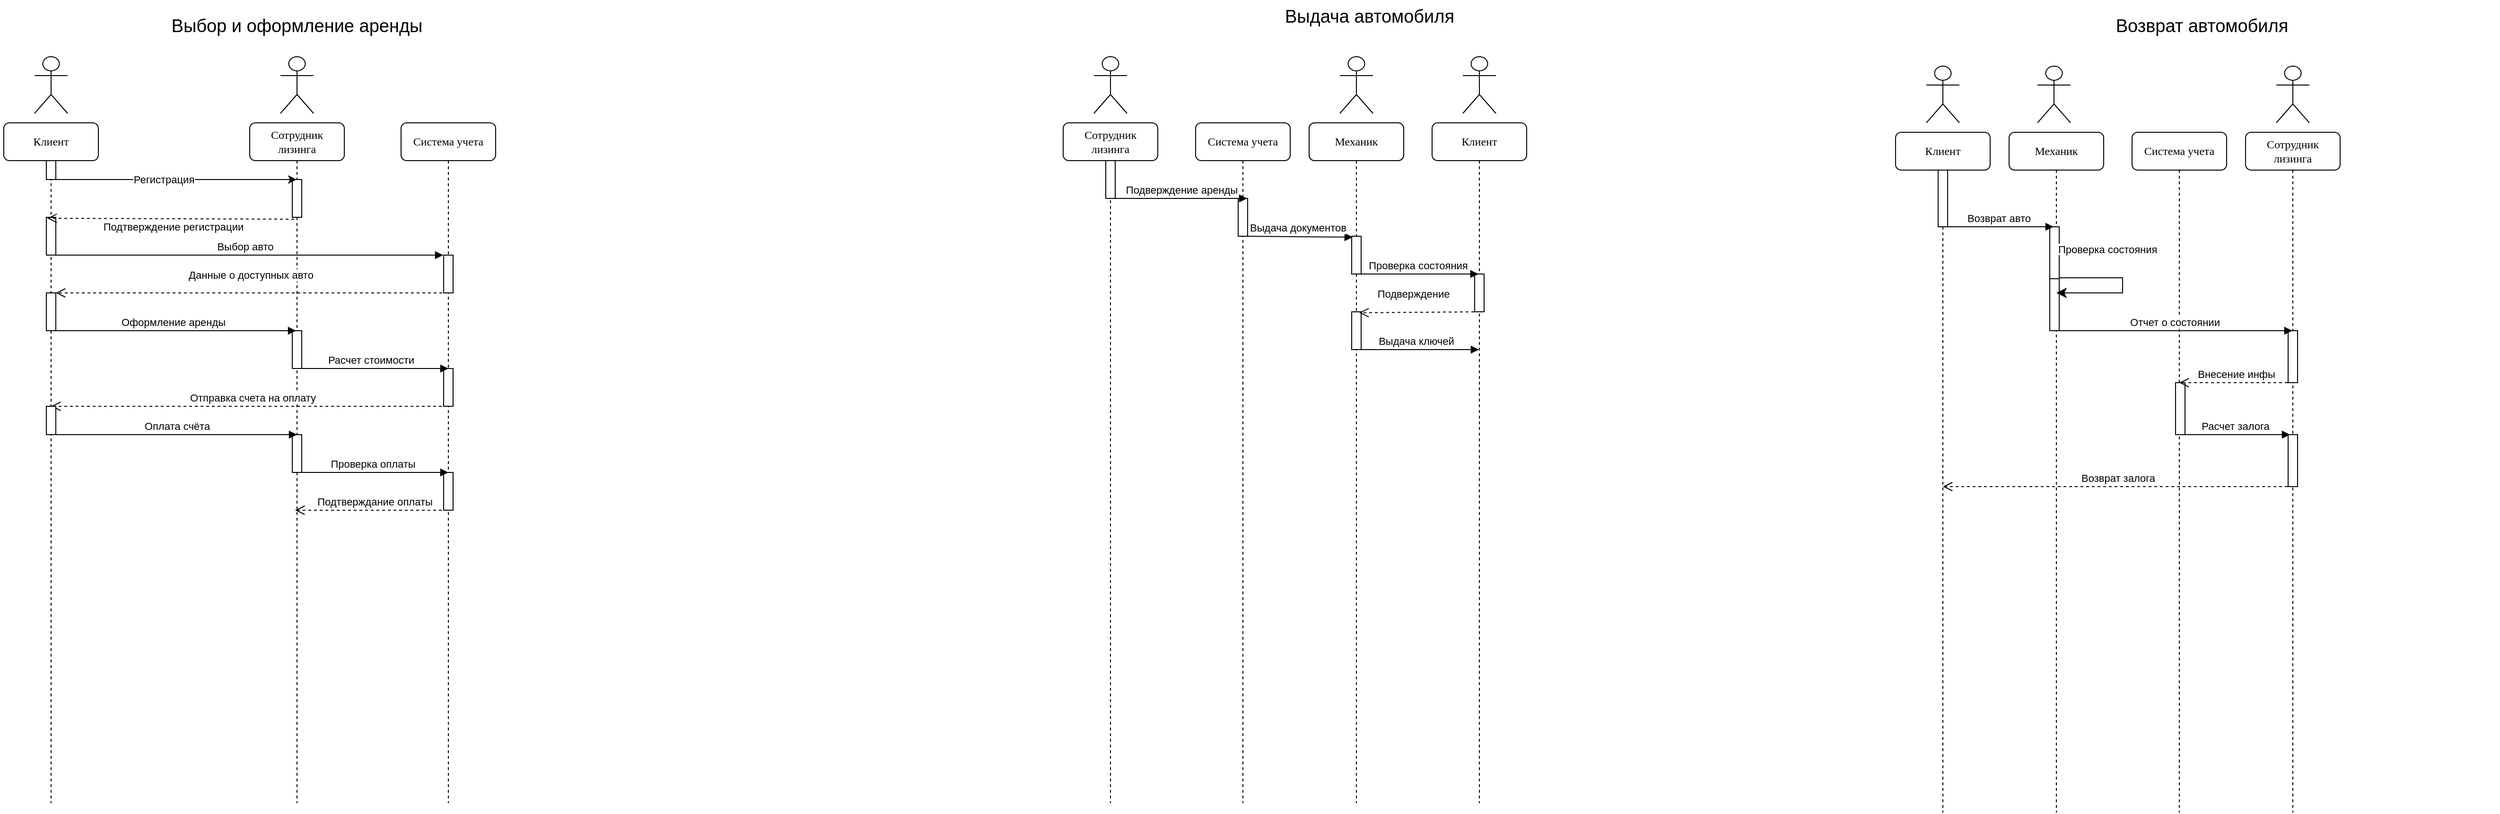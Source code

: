 <mxfile version="24.8.4">
  <diagram name="Страница — 1" id="M0-9FOMKnF73tF99gYo6">
    <mxGraphModel dx="3447" dy="3311" grid="1" gridSize="10" guides="1" tooltips="1" connect="1" arrows="1" fold="1" page="1" pageScale="1" pageWidth="1654" pageHeight="2336" math="0" shadow="0">
      <root>
        <mxCell id="0" />
        <mxCell id="1" parent="0" />
        <mxCell id="7KNHdA3k9laCxYrj6f59-1" value="Сотрудник лизинга" style="shape=umlLifeline;perimeter=lifelinePerimeter;whiteSpace=wrap;html=1;container=1;collapsible=0;recursiveResize=0;outlineConnect=0;rounded=1;shadow=0;comic=0;labelBackgroundColor=none;strokeWidth=1;fontFamily=Verdana;fontSize=12;align=center;" parent="1" vertex="1">
          <mxGeometry x="240" y="80" width="100" height="720" as="geometry" />
        </mxCell>
        <mxCell id="7KNHdA3k9laCxYrj6f59-4" value="" style="html=1;points=[];perimeter=orthogonalPerimeter;" parent="7KNHdA3k9laCxYrj6f59-1" vertex="1">
          <mxGeometry x="45" y="220" width="10" height="40" as="geometry" />
        </mxCell>
        <mxCell id="7KNHdA3k9laCxYrj6f59-110" value="" style="html=1;points=[];perimeter=orthogonalPerimeter;" parent="7KNHdA3k9laCxYrj6f59-1" vertex="1">
          <mxGeometry x="45" y="60" width="10" height="40" as="geometry" />
        </mxCell>
        <mxCell id="7KNHdA3k9laCxYrj6f59-112" value="" style="html=1;verticalAlign=bottom;endArrow=open;dashed=1;endSize=8;" parent="7KNHdA3k9laCxYrj6f59-1" edge="1">
          <mxGeometry relative="1" as="geometry">
            <mxPoint x="209.5" y="180" as="sourcePoint" />
            <mxPoint x="-205" y="180" as="targetPoint" />
            <Array as="points">
              <mxPoint x="-10" y="180" />
            </Array>
          </mxGeometry>
        </mxCell>
        <mxCell id="7KNHdA3k9laCxYrj6f59-39" value="" style="html=1;points=[];perimeter=orthogonalPerimeter;" parent="7KNHdA3k9laCxYrj6f59-1" vertex="1">
          <mxGeometry x="45" y="330" width="10" height="40" as="geometry" />
        </mxCell>
        <mxCell id="7KNHdA3k9laCxYrj6f59-9" value="Система учета" style="shape=umlLifeline;perimeter=lifelinePerimeter;whiteSpace=wrap;html=1;container=1;collapsible=0;recursiveResize=0;outlineConnect=0;rounded=1;shadow=0;comic=0;labelBackgroundColor=none;strokeWidth=1;fontFamily=Verdana;fontSize=12;align=center;" parent="1" vertex="1">
          <mxGeometry x="400" y="80" width="100" height="720" as="geometry" />
        </mxCell>
        <mxCell id="7KNHdA3k9laCxYrj6f59-10" value="" style="html=1;points=[];perimeter=orthogonalPerimeter;" parent="7KNHdA3k9laCxYrj6f59-9" vertex="1">
          <mxGeometry x="45" y="140" width="10" height="40" as="geometry" />
        </mxCell>
        <mxCell id="7KNHdA3k9laCxYrj6f59-11" value="" style="html=1;points=[];perimeter=orthogonalPerimeter;" parent="7KNHdA3k9laCxYrj6f59-9" vertex="1">
          <mxGeometry x="45" y="260" width="10" height="40" as="geometry" />
        </mxCell>
        <mxCell id="7KNHdA3k9laCxYrj6f59-115" value="" style="html=1;points=[];perimeter=orthogonalPerimeter;" parent="7KNHdA3k9laCxYrj6f59-9" vertex="1">
          <mxGeometry x="45" y="370" width="10" height="40" as="geometry" />
        </mxCell>
        <mxCell id="7KNHdA3k9laCxYrj6f59-116" value="Проверка оплаты" style="html=1;verticalAlign=bottom;endArrow=block;" parent="7KNHdA3k9laCxYrj6f59-9" edge="1">
          <mxGeometry width="80" relative="1" as="geometry">
            <mxPoint x="-110" y="370" as="sourcePoint" />
            <mxPoint x="50" y="370" as="targetPoint" />
          </mxGeometry>
        </mxCell>
        <mxCell id="7KNHdA3k9laCxYrj6f59-19" value="Клиент" style="shape=umlLifeline;perimeter=lifelinePerimeter;whiteSpace=wrap;html=1;container=1;collapsible=0;recursiveResize=0;outlineConnect=0;rounded=1;shadow=0;comic=0;labelBackgroundColor=none;strokeWidth=1;fontFamily=Verdana;fontSize=12;align=center;" parent="1" vertex="1">
          <mxGeometry x="-20" y="80" width="100" height="720" as="geometry" />
        </mxCell>
        <mxCell id="7KNHdA3k9laCxYrj6f59-20" value="" style="html=1;points=[];perimeter=orthogonalPerimeter;" parent="7KNHdA3k9laCxYrj6f59-19" vertex="1">
          <mxGeometry x="45" y="40" width="10" height="20" as="geometry" />
        </mxCell>
        <mxCell id="7KNHdA3k9laCxYrj6f59-35" value="" style="html=1;points=[];perimeter=orthogonalPerimeter;" parent="7KNHdA3k9laCxYrj6f59-19" vertex="1">
          <mxGeometry x="45" y="100" width="10" height="40" as="geometry" />
        </mxCell>
        <mxCell id="7KNHdA3k9laCxYrj6f59-26" value="" style="shape=umlActor;verticalLabelPosition=bottom;verticalAlign=top;html=1;outlineConnect=0;" parent="1" vertex="1">
          <mxGeometry x="12.5" y="10" width="35" height="60" as="geometry" />
        </mxCell>
        <mxCell id="7KNHdA3k9laCxYrj6f59-27" value="" style="shape=umlActor;verticalLabelPosition=bottom;verticalAlign=top;html=1;outlineConnect=0;" parent="1" vertex="1">
          <mxGeometry x="272.5" y="10" width="35" height="60" as="geometry" />
        </mxCell>
        <mxCell id="7KNHdA3k9laCxYrj6f59-29" value="&lt;font style=&quot;font-size: 19px&quot;&gt;Выбор и оформление аренды&lt;/font&gt;" style="text;whiteSpace=wrap;html=1;align=center;" parent="1" vertex="1">
          <mxGeometry x="-23.75" y="-40" width="627.5" height="30" as="geometry" />
        </mxCell>
        <mxCell id="7KNHdA3k9laCxYrj6f59-32" style="edgeStyle=orthogonalEdgeStyle;rounded=0;orthogonalLoop=1;jettySize=auto;html=1;" parent="1" source="7KNHdA3k9laCxYrj6f59-20" target="7KNHdA3k9laCxYrj6f59-1" edge="1">
          <mxGeometry relative="1" as="geometry">
            <Array as="points">
              <mxPoint x="220" y="140" />
              <mxPoint x="220" y="140" />
            </Array>
            <mxPoint x="160" y="160" as="targetPoint" />
          </mxGeometry>
        </mxCell>
        <mxCell id="7KNHdA3k9laCxYrj6f59-33" value="Регистрация" style="edgeLabel;html=1;align=center;verticalAlign=middle;resizable=0;points=[];" parent="7KNHdA3k9laCxYrj6f59-32" vertex="1" connectable="0">
          <mxGeometry x="-0.238" y="1" relative="1" as="geometry">
            <mxPoint x="17" y="1" as="offset" />
          </mxGeometry>
        </mxCell>
        <mxCell id="7KNHdA3k9laCxYrj6f59-36" value="Данные о доступных авто" style="html=1;verticalAlign=bottom;endArrow=open;dashed=1;endSize=8;" parent="1" source="7KNHdA3k9laCxYrj6f59-2" target="7KNHdA3k9laCxYrj6f59-19" edge="1">
          <mxGeometry y="213" relative="1" as="geometry">
            <mxPoint x="450" y="320" as="sourcePoint" />
            <mxPoint x="370" y="320" as="targetPoint" />
            <Array as="points" />
            <mxPoint x="211" y="-30" as="offset" />
          </mxGeometry>
        </mxCell>
        <mxCell id="7KNHdA3k9laCxYrj6f59-38" value="Отправка счета на оплату" style="html=1;verticalAlign=bottom;endArrow=open;dashed=1;endSize=8;exitX=1;exitY=1;exitDx=0;exitDy=0;exitPerimeter=0;" parent="1" source="7KNHdA3k9laCxYrj6f59-11" target="7KNHdA3k9laCxYrj6f59-19" edge="1">
          <mxGeometry relative="1" as="geometry">
            <mxPoint x="290" y="360" as="sourcePoint" />
            <mxPoint x="210" y="360" as="targetPoint" />
          </mxGeometry>
        </mxCell>
        <mxCell id="7KNHdA3k9laCxYrj6f59-45" value="Система учета" style="shape=umlLifeline;perimeter=lifelinePerimeter;whiteSpace=wrap;html=1;container=1;collapsible=0;recursiveResize=0;outlineConnect=0;rounded=1;shadow=0;comic=0;labelBackgroundColor=none;strokeWidth=1;fontFamily=Verdana;fontSize=12;align=center;" parent="1" vertex="1">
          <mxGeometry x="1240" y="80" width="100" height="720" as="geometry" />
        </mxCell>
        <mxCell id="7KNHdA3k9laCxYrj6f59-46" value="" style="html=1;points=[];perimeter=orthogonalPerimeter;" parent="7KNHdA3k9laCxYrj6f59-45" vertex="1">
          <mxGeometry x="45" y="80" width="10" height="40" as="geometry" />
        </mxCell>
        <mxCell id="7KNHdA3k9laCxYrj6f59-48" value="Складской рабочий" style="shape=umlLifeline;perimeter=lifelinePerimeter;whiteSpace=wrap;html=1;container=1;collapsible=0;recursiveResize=0;outlineConnect=0;rounded=1;shadow=0;comic=0;labelBackgroundColor=none;strokeWidth=1;fontFamily=Verdana;fontSize=12;align=center;" parent="1" vertex="1">
          <mxGeometry x="1360" y="80" width="100" height="720" as="geometry" />
        </mxCell>
        <mxCell id="7KNHdA3k9laCxYrj6f59-53" value="&lt;font style=&quot;font-size: 19px&quot;&gt;Выдача автомобиля&lt;/font&gt;" style="text;whiteSpace=wrap;html=1;align=center;" parent="1" vertex="1">
          <mxGeometry x="1110" y="-50" width="627.5" height="30" as="geometry" />
        </mxCell>
        <mxCell id="7KNHdA3k9laCxYrj6f59-57" value="" style="group" parent="1" vertex="1" connectable="0">
          <mxGeometry x="1100" y="10" width="100" height="790" as="geometry" />
        </mxCell>
        <mxCell id="7KNHdA3k9laCxYrj6f59-58" value="Сотрудник лизинга" style="shape=umlLifeline;perimeter=lifelinePerimeter;whiteSpace=wrap;html=1;container=1;collapsible=0;recursiveResize=0;outlineConnect=0;rounded=1;shadow=0;comic=0;labelBackgroundColor=none;strokeWidth=1;fontFamily=Verdana;fontSize=12;align=center;" parent="7KNHdA3k9laCxYrj6f59-57" vertex="1">
          <mxGeometry y="70" width="100" height="720" as="geometry" />
        </mxCell>
        <mxCell id="7KNHdA3k9laCxYrj6f59-61" value="" style="shape=umlActor;verticalLabelPosition=bottom;verticalAlign=top;html=1;outlineConnect=0;" parent="7KNHdA3k9laCxYrj6f59-57" vertex="1">
          <mxGeometry x="32.5" width="35" height="60" as="geometry" />
        </mxCell>
        <mxCell id="7KNHdA3k9laCxYrj6f59-59" value="" style="html=1;points=[];perimeter=orthogonalPerimeter;" parent="7KNHdA3k9laCxYrj6f59-57" vertex="1">
          <mxGeometry x="45" y="110" width="10" height="40" as="geometry" />
        </mxCell>
        <mxCell id="7KNHdA3k9laCxYrj6f59-60" value="Подверждение аренды" style="html=1;verticalAlign=bottom;endArrow=block;" parent="7KNHdA3k9laCxYrj6f59-57" edge="1">
          <mxGeometry width="80" relative="1" as="geometry">
            <mxPoint x="55" y="150" as="sourcePoint" />
            <mxPoint x="194.5" y="150" as="targetPoint" />
          </mxGeometry>
        </mxCell>
        <mxCell id="7KNHdA3k9laCxYrj6f59-62" value="" style="group" parent="1" vertex="1" connectable="0">
          <mxGeometry x="1360" y="10" width="100" height="790" as="geometry" />
        </mxCell>
        <mxCell id="7KNHdA3k9laCxYrj6f59-63" value="" style="shape=umlActor;verticalLabelPosition=bottom;verticalAlign=top;html=1;outlineConnect=0;" parent="7KNHdA3k9laCxYrj6f59-62" vertex="1">
          <mxGeometry x="32.5" width="35" height="60" as="geometry" />
        </mxCell>
        <mxCell id="7KNHdA3k9laCxYrj6f59-64" value="Механик" style="shape=umlLifeline;perimeter=lifelinePerimeter;whiteSpace=wrap;html=1;container=1;collapsible=0;recursiveResize=0;outlineConnect=0;rounded=1;shadow=0;comic=0;labelBackgroundColor=none;strokeWidth=1;fontFamily=Verdana;fontSize=12;align=center;" parent="7KNHdA3k9laCxYrj6f59-62" vertex="1">
          <mxGeometry y="70" width="100" height="720" as="geometry" />
        </mxCell>
        <mxCell id="7KNHdA3k9laCxYrj6f59-121" value="" style="html=1;points=[];perimeter=orthogonalPerimeter;" parent="7KNHdA3k9laCxYrj6f59-64" vertex="1">
          <mxGeometry x="45" y="120" width="10" height="40" as="geometry" />
        </mxCell>
        <mxCell id="7KNHdA3k9laCxYrj6f59-122" value="Выдача документов" style="html=1;verticalAlign=bottom;endArrow=block;entryX=0.1;entryY=0.025;entryDx=0;entryDy=0;entryPerimeter=0;" parent="7KNHdA3k9laCxYrj6f59-62" target="7KNHdA3k9laCxYrj6f59-121" edge="1">
          <mxGeometry width="80" relative="1" as="geometry">
            <mxPoint x="-70" y="190" as="sourcePoint" />
            <mxPoint x="40" y="190" as="targetPoint" />
          </mxGeometry>
        </mxCell>
        <mxCell id="7KNHdA3k9laCxYrj6f59-127" value="" style="html=1;points=[];perimeter=orthogonalPerimeter;" parent="7KNHdA3k9laCxYrj6f59-62" vertex="1">
          <mxGeometry x="45" y="270" width="10" height="40" as="geometry" />
        </mxCell>
        <mxCell id="7KNHdA3k9laCxYrj6f59-74" value="" style="group" parent="1" vertex="1" connectable="0">
          <mxGeometry x="1490" y="10" width="100" height="790" as="geometry" />
        </mxCell>
        <mxCell id="7KNHdA3k9laCxYrj6f59-75" value="Клиент" style="shape=umlLifeline;perimeter=lifelinePerimeter;whiteSpace=wrap;html=1;container=1;collapsible=0;recursiveResize=0;outlineConnect=0;rounded=1;shadow=0;comic=0;labelBackgroundColor=none;strokeWidth=1;fontFamily=Verdana;fontSize=12;align=center;" parent="7KNHdA3k9laCxYrj6f59-74" vertex="1">
          <mxGeometry y="70" width="100" height="720" as="geometry" />
        </mxCell>
        <mxCell id="7KNHdA3k9laCxYrj6f59-125" value="" style="html=1;points=[];perimeter=orthogonalPerimeter;" parent="7KNHdA3k9laCxYrj6f59-75" vertex="1">
          <mxGeometry x="45" y="160" width="10" height="40" as="geometry" />
        </mxCell>
        <mxCell id="7KNHdA3k9laCxYrj6f59-79" value="" style="shape=umlActor;verticalLabelPosition=bottom;verticalAlign=top;html=1;outlineConnect=0;" parent="7KNHdA3k9laCxYrj6f59-74" vertex="1">
          <mxGeometry x="32.5" width="35" height="60" as="geometry" />
        </mxCell>
        <mxCell id="7KNHdA3k9laCxYrj6f59-65" value="Подверждение" style="html=1;verticalAlign=bottom;endArrow=open;dashed=1;endSize=8;entryX=0.8;entryY=0.025;entryDx=0;entryDy=0;entryPerimeter=0;" parent="7KNHdA3k9laCxYrj6f59-74" target="7KNHdA3k9laCxYrj6f59-127" edge="1">
          <mxGeometry x="0.105" y="-11" relative="1" as="geometry">
            <mxPoint x="50.5" y="270" as="sourcePoint" />
            <mxPoint x="-70" y="270" as="targetPoint" />
            <mxPoint as="offset" />
          </mxGeometry>
        </mxCell>
        <mxCell id="7KNHdA3k9laCxYrj6f59-130" value="Выдача ключей" style="html=1;verticalAlign=bottom;endArrow=block;" parent="7KNHdA3k9laCxYrj6f59-74" target="7KNHdA3k9laCxYrj6f59-75" edge="1">
          <mxGeometry width="80" relative="1" as="geometry">
            <mxPoint x="-84" y="310" as="sourcePoint" />
            <mxPoint x="45" y="310" as="targetPoint" />
          </mxGeometry>
        </mxCell>
        <mxCell id="7KNHdA3k9laCxYrj6f59-83" value="Система учета" style="shape=umlLifeline;perimeter=lifelinePerimeter;whiteSpace=wrap;html=1;container=1;collapsible=0;recursiveResize=0;outlineConnect=0;rounded=1;shadow=0;comic=0;labelBackgroundColor=none;strokeWidth=1;fontFamily=Verdana;fontSize=12;align=center;" parent="1" vertex="1">
          <mxGeometry x="2230" y="90" width="100" height="720" as="geometry" />
        </mxCell>
        <mxCell id="7KNHdA3k9laCxYrj6f59-137" value="" style="html=1;points=[];perimeter=orthogonalPerimeter;" parent="7KNHdA3k9laCxYrj6f59-83" vertex="1">
          <mxGeometry x="46" y="265" width="10" height="55" as="geometry" />
        </mxCell>
        <mxCell id="7KNHdA3k9laCxYrj6f59-87" value="Сотрудник лизинга" style="shape=umlLifeline;perimeter=lifelinePerimeter;whiteSpace=wrap;html=1;container=1;collapsible=0;recursiveResize=0;outlineConnect=0;rounded=1;shadow=0;comic=0;labelBackgroundColor=none;strokeWidth=1;fontFamily=Verdana;fontSize=12;align=center;" parent="1" vertex="1">
          <mxGeometry x="2350" y="90" width="100" height="720" as="geometry" />
        </mxCell>
        <mxCell id="7KNHdA3k9laCxYrj6f59-134" value="" style="html=1;points=[];perimeter=orthogonalPerimeter;" parent="7KNHdA3k9laCxYrj6f59-87" vertex="1">
          <mxGeometry x="45" y="210" width="10" height="55" as="geometry" />
        </mxCell>
        <mxCell id="7KNHdA3k9laCxYrj6f59-139" value="" style="html=1;points=[];perimeter=orthogonalPerimeter;" parent="7KNHdA3k9laCxYrj6f59-87" vertex="1">
          <mxGeometry x="45" y="320" width="10" height="55" as="geometry" />
        </mxCell>
        <mxCell id="7KNHdA3k9laCxYrj6f59-91" value="&lt;span style=&quot;font-size: 19px&quot;&gt;Возврат автомобиля&lt;/span&gt;" style="text;whiteSpace=wrap;html=1;align=center;" parent="1" vertex="1">
          <mxGeometry x="1990" y="-40" width="627.5" height="30" as="geometry" />
        </mxCell>
        <mxCell id="7KNHdA3k9laCxYrj6f59-92" value="" style="group" parent="1" vertex="1" connectable="0">
          <mxGeometry x="1980" y="20" width="100" height="790" as="geometry" />
        </mxCell>
        <mxCell id="7KNHdA3k9laCxYrj6f59-93" value="Клиент" style="shape=umlLifeline;perimeter=lifelinePerimeter;whiteSpace=wrap;html=1;container=1;collapsible=0;recursiveResize=0;outlineConnect=0;rounded=1;shadow=0;comic=0;labelBackgroundColor=none;strokeWidth=1;fontFamily=Verdana;fontSize=12;align=center;" parent="7KNHdA3k9laCxYrj6f59-92" vertex="1">
          <mxGeometry y="70" width="100" height="720" as="geometry" />
        </mxCell>
        <mxCell id="7KNHdA3k9laCxYrj6f59-96" value="" style="shape=umlActor;verticalLabelPosition=bottom;verticalAlign=top;html=1;outlineConnect=0;" parent="7KNHdA3k9laCxYrj6f59-92" vertex="1">
          <mxGeometry x="32.5" width="35" height="60" as="geometry" />
        </mxCell>
        <mxCell id="7KNHdA3k9laCxYrj6f59-99" value="" style="html=1;points=[];perimeter=orthogonalPerimeter;" parent="7KNHdA3k9laCxYrj6f59-92" vertex="1">
          <mxGeometry x="45" y="110" width="10" height="60" as="geometry" />
        </mxCell>
        <mxCell id="7KNHdA3k9laCxYrj6f59-97" value="" style="group" parent="1" vertex="1" connectable="0">
          <mxGeometry x="2100" y="20" width="270" height="790" as="geometry" />
        </mxCell>
        <mxCell id="7KNHdA3k9laCxYrj6f59-98" value="Механик" style="shape=umlLifeline;perimeter=lifelinePerimeter;whiteSpace=wrap;html=1;container=1;collapsible=0;recursiveResize=0;outlineConnect=0;rounded=1;shadow=0;comic=0;labelBackgroundColor=none;strokeWidth=1;fontFamily=Verdana;fontSize=12;align=center;" parent="7KNHdA3k9laCxYrj6f59-97" vertex="1">
          <mxGeometry y="70" width="100" height="720" as="geometry" />
        </mxCell>
        <mxCell id="7KNHdA3k9laCxYrj6f59-84" value="" style="html=1;points=[];perimeter=orthogonalPerimeter;" parent="7KNHdA3k9laCxYrj6f59-98" vertex="1">
          <mxGeometry x="43" y="100" width="10" height="55" as="geometry" />
        </mxCell>
        <mxCell id="7KNHdA3k9laCxYrj6f59-131" value="" style="html=1;points=[];perimeter=orthogonalPerimeter;" parent="7KNHdA3k9laCxYrj6f59-98" vertex="1">
          <mxGeometry x="43" y="155" width="10" height="55" as="geometry" />
        </mxCell>
        <mxCell id="7KNHdA3k9laCxYrj6f59-132" value="" style="edgeStyle=segmentEdgeStyle;endArrow=classic;html=1;curved=0;rounded=0;endSize=8;startSize=8;exitX=1;exitY=0.982;exitDx=0;exitDy=0;exitPerimeter=0;" parent="7KNHdA3k9laCxYrj6f59-98" source="7KNHdA3k9laCxYrj6f59-84" edge="1">
          <mxGeometry width="50" height="50" relative="1" as="geometry">
            <mxPoint x="110" y="150" as="sourcePoint" />
            <mxPoint x="50" y="170" as="targetPoint" />
            <Array as="points">
              <mxPoint x="120" y="154" />
              <mxPoint x="120" y="170" />
              <mxPoint x="52" y="170" />
            </Array>
          </mxGeometry>
        </mxCell>
        <mxCell id="7KNHdA3k9laCxYrj6f59-103" value="" style="shape=umlActor;verticalLabelPosition=bottom;verticalAlign=top;html=1;outlineConnect=0;" parent="7KNHdA3k9laCxYrj6f59-97" vertex="1">
          <mxGeometry x="30" width="35" height="60" as="geometry" />
        </mxCell>
        <mxCell id="7KNHdA3k9laCxYrj6f59-100" value="Возврат авто" style="html=1;verticalAlign=bottom;endArrow=block;entryX=0.4;entryY=0;entryDx=0;entryDy=0;entryPerimeter=0;" parent="7KNHdA3k9laCxYrj6f59-97" target="7KNHdA3k9laCxYrj6f59-84" edge="1">
          <mxGeometry width="80" relative="1" as="geometry">
            <mxPoint x="-70" y="170" as="sourcePoint" />
            <mxPoint x="40" y="170" as="targetPoint" />
          </mxGeometry>
        </mxCell>
        <mxCell id="7KNHdA3k9laCxYrj6f59-136" value="&lt;span style=&quot;color: rgb(0, 0, 0); font-family: Helvetica; font-size: 11px; font-style: normal; font-variant-ligatures: normal; font-variant-caps: normal; font-weight: 400; letter-spacing: normal; orphans: 2; text-align: center; text-indent: 0px; text-transform: none; widows: 2; word-spacing: 0px; -webkit-text-stroke-width: 0px; white-space: nowrap; background-color: rgb(255, 255, 255); text-decoration-thickness: initial; text-decoration-style: initial; text-decoration-color: initial; display: inline !important; float: none;&quot;&gt;Проверка состояния&lt;/span&gt;" style="text;whiteSpace=wrap;html=1;" parent="7KNHdA3k9laCxYrj6f59-97" vertex="1">
          <mxGeometry x="50" y="180" width="220" height="40" as="geometry" />
        </mxCell>
        <mxCell id="7KNHdA3k9laCxYrj6f59-138" value="Внесение инфы" style="html=1;verticalAlign=bottom;endArrow=open;dashed=1;endSize=8;" parent="7KNHdA3k9laCxYrj6f59-97" edge="1">
          <mxGeometry relative="1" as="geometry">
            <mxPoint x="300.5" y="335" as="sourcePoint" />
            <mxPoint x="180" y="335" as="targetPoint" />
          </mxGeometry>
        </mxCell>
        <mxCell id="7KNHdA3k9laCxYrj6f59-140" value="Расчет залога" style="html=1;verticalAlign=bottom;endArrow=block;entryX=0.4;entryY=0;entryDx=0;entryDy=0;entryPerimeter=0;" parent="7KNHdA3k9laCxYrj6f59-97" edge="1">
          <mxGeometry width="80" relative="1" as="geometry">
            <mxPoint x="180" y="390" as="sourcePoint" />
            <mxPoint x="297" y="390" as="targetPoint" />
          </mxGeometry>
        </mxCell>
        <mxCell id="7KNHdA3k9laCxYrj6f59-90" value="Возврат залога" style="html=1;verticalAlign=bottom;endArrow=open;dashed=1;endSize=8;" parent="7KNHdA3k9laCxYrj6f59-97" target="7KNHdA3k9laCxYrj6f59-93" edge="1">
          <mxGeometry relative="1" as="geometry">
            <mxPoint x="300.5" y="445" as="sourcePoint" />
            <mxPoint x="60" y="445" as="targetPoint" />
          </mxGeometry>
        </mxCell>
        <mxCell id="7KNHdA3k9laCxYrj6f59-109" value="Подтверждение регистрации" style="edgeLabel;html=1;align=center;verticalAlign=middle;resizable=0;points=[];" parent="1" vertex="1" connectable="0">
          <mxGeometry x="159" y="190" as="geometry" />
        </mxCell>
        <mxCell id="7KNHdA3k9laCxYrj6f59-111" value="" style="html=1;verticalAlign=bottom;endArrow=open;dashed=1;endSize=8;exitX=0.2;exitY=1.05;exitDx=0;exitDy=0;exitPerimeter=0;entryX=0.1;entryY=0.025;entryDx=0;entryDy=0;entryPerimeter=0;" parent="1" source="7KNHdA3k9laCxYrj6f59-110" target="7KNHdA3k9laCxYrj6f59-35" edge="1">
          <mxGeometry relative="1" as="geometry">
            <mxPoint x="287" y="182" as="sourcePoint" />
            <mxPoint x="30" y="200" as="targetPoint" />
            <Array as="points" />
          </mxGeometry>
        </mxCell>
        <mxCell id="7KNHdA3k9laCxYrj6f59-21" value="Выбор авто" style="html=1;verticalAlign=bottom;endArrow=block;" parent="1" edge="1">
          <mxGeometry width="80" relative="1" as="geometry">
            <mxPoint x="25" y="220" as="sourcePoint" />
            <mxPoint x="444.5" y="220" as="targetPoint" />
          </mxGeometry>
        </mxCell>
        <mxCell id="7KNHdA3k9laCxYrj6f59-2" value="" style="html=1;points=[];perimeter=orthogonalPerimeter;" parent="1" vertex="1">
          <mxGeometry x="25" y="260" width="10" height="40" as="geometry" />
        </mxCell>
        <mxCell id="7KNHdA3k9laCxYrj6f59-113" value="Оформление аренды" style="html=1;verticalAlign=bottom;endArrow=block;" parent="1" edge="1">
          <mxGeometry width="80" relative="1" as="geometry">
            <mxPoint x="29" y="300" as="sourcePoint" />
            <mxPoint x="289" y="300" as="targetPoint" />
            <Array as="points">
              <mxPoint x="229" y="300" />
            </Array>
          </mxGeometry>
        </mxCell>
        <mxCell id="7KNHdA3k9laCxYrj6f59-5" value="Расчет стоимости" style="html=1;verticalAlign=bottom;endArrow=block;entryX=0.5;entryY=0;entryDx=0;entryDy=0;entryPerimeter=0;" parent="1" target="7KNHdA3k9laCxYrj6f59-11" edge="1">
          <mxGeometry width="80" relative="1" as="geometry">
            <mxPoint x="285" y="340" as="sourcePoint" />
            <mxPoint x="444.5" y="340" as="targetPoint" />
          </mxGeometry>
        </mxCell>
        <mxCell id="7KNHdA3k9laCxYrj6f59-25" value="Оплата счёта" style="html=1;verticalAlign=bottom;endArrow=block;" parent="1" edge="1">
          <mxGeometry width="80" relative="1" as="geometry">
            <mxPoint x="35" y="410" as="sourcePoint" />
            <mxPoint x="290" y="410" as="targetPoint" />
          </mxGeometry>
        </mxCell>
        <mxCell id="7KNHdA3k9laCxYrj6f59-22" value="" style="html=1;points=[];perimeter=orthogonalPerimeter;" parent="1" vertex="1">
          <mxGeometry x="25" y="380" width="10" height="30" as="geometry" />
        </mxCell>
        <mxCell id="7KNHdA3k9laCxYrj6f59-119" value="Подтверждание оплаты" style="html=1;verticalAlign=bottom;endArrow=open;dashed=1;endSize=8;exitX=1;exitY=1;exitDx=0;exitDy=0;exitPerimeter=0;entryX=0.3;entryY=0;entryDx=0;entryDy=0;entryPerimeter=0;" parent="1" edge="1">
          <mxGeometry relative="1" as="geometry">
            <mxPoint x="455" y="490" as="sourcePoint" />
            <mxPoint x="288" y="490" as="targetPoint" />
          </mxGeometry>
        </mxCell>
        <mxCell id="7KNHdA3k9laCxYrj6f59-126" value="Проверка состояния" style="html=1;verticalAlign=bottom;endArrow=block;entryX=0.4;entryY=0;entryDx=0;entryDy=0;entryPerimeter=0;" parent="1" target="7KNHdA3k9laCxYrj6f59-125" edge="1">
          <mxGeometry width="80" relative="1" as="geometry">
            <mxPoint x="1410" y="240" as="sourcePoint" />
            <mxPoint x="1526" y="241" as="targetPoint" />
          </mxGeometry>
        </mxCell>
        <mxCell id="7KNHdA3k9laCxYrj6f59-135" value="Отчет о состоянии" style="html=1;verticalAlign=bottom;endArrow=block;" parent="1" target="7KNHdA3k9laCxYrj6f59-87" edge="1">
          <mxGeometry x="0.002" width="80" relative="1" as="geometry">
            <mxPoint x="2150" y="300" as="sourcePoint" />
            <mxPoint x="2267" y="300" as="targetPoint" />
            <mxPoint as="offset" />
          </mxGeometry>
        </mxCell>
        <mxCell id="Wq5MEw_ND0PJ1KeF6aVw-1" value="" style="shape=umlActor;verticalLabelPosition=bottom;verticalAlign=top;html=1;outlineConnect=0;" vertex="1" parent="1">
          <mxGeometry x="2382.5" y="20" width="35" height="60" as="geometry" />
        </mxCell>
      </root>
    </mxGraphModel>
  </diagram>
</mxfile>
